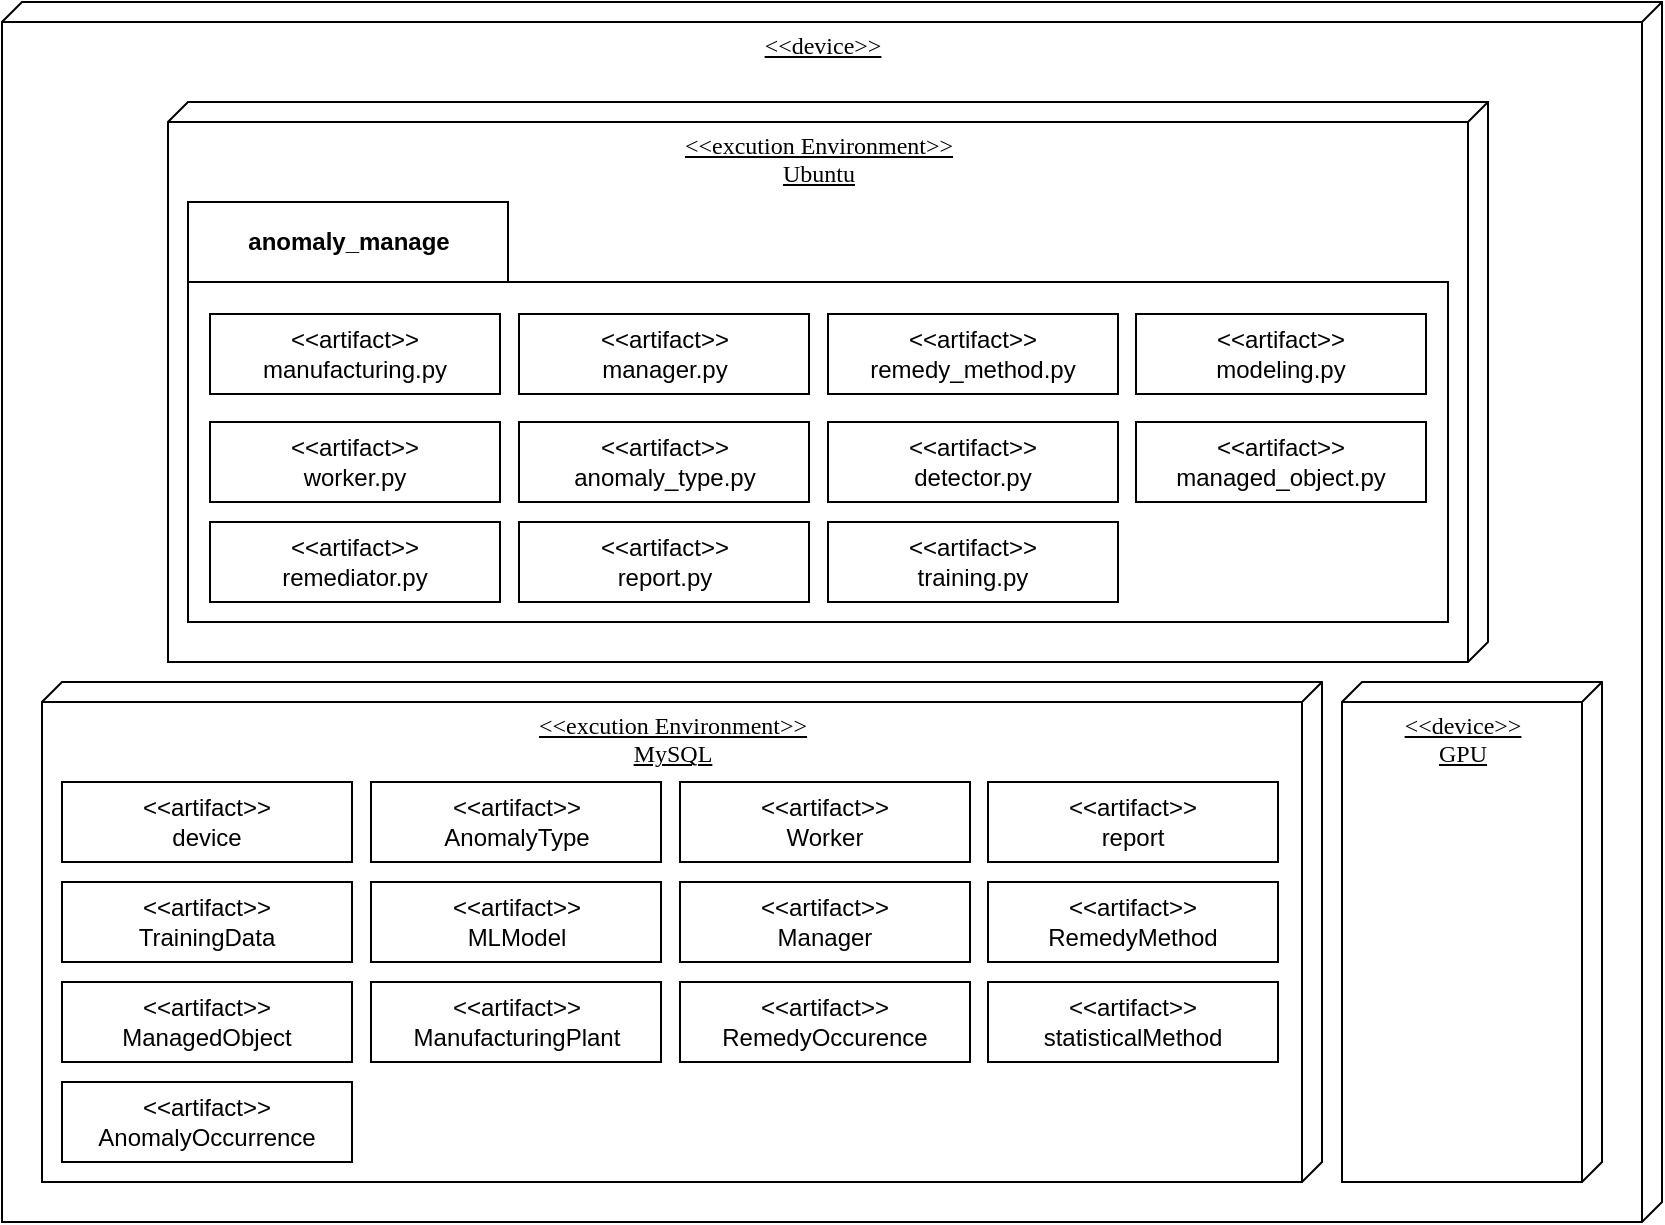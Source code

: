 <mxfile version="21.1.8" type="github">
  <diagram name="페이지-1" id="8HG5BicuwFbveNshowm1">
    <mxGraphModel dx="2211" dy="1976" grid="1" gridSize="10" guides="1" tooltips="1" connect="1" arrows="1" fold="1" page="1" pageScale="1" pageWidth="827" pageHeight="1169" math="0" shadow="0">
      <root>
        <mxCell id="0" />
        <mxCell id="1" parent="0" />
        <mxCell id="bujZLlu2ID5uPZ7i1owJ-1" value="&amp;lt;&amp;lt;device&amp;gt;&amp;gt; &lt;br&gt;" style="verticalAlign=top;align=center;spacingTop=8;spacingLeft=2;spacingRight=12;shape=cube;size=10;direction=south;fontStyle=4;html=1;rounded=0;shadow=0;comic=0;labelBackgroundColor=none;strokeWidth=1;fontFamily=Verdana;fontSize=12" vertex="1" parent="1">
          <mxGeometry x="-110" y="-760" width="830" height="610" as="geometry" />
        </mxCell>
        <mxCell id="bujZLlu2ID5uPZ7i1owJ-2" value="&amp;lt;&amp;lt;excution Environment&amp;gt;&amp;gt;&lt;br&gt;Ubuntu" style="verticalAlign=top;align=center;spacingTop=8;spacingLeft=2;spacingRight=12;shape=cube;size=10;direction=south;fontStyle=4;html=1;rounded=0;shadow=0;comic=0;labelBackgroundColor=none;strokeWidth=1;fontFamily=Verdana;fontSize=12;" vertex="1" parent="1">
          <mxGeometry x="-27" y="-710" width="660" height="280" as="geometry" />
        </mxCell>
        <mxCell id="bujZLlu2ID5uPZ7i1owJ-3" value="&amp;lt;&amp;lt;excution Environment&amp;gt;&amp;gt;&lt;br&gt;MySQL" style="verticalAlign=top;align=center;spacingTop=8;spacingLeft=2;spacingRight=12;shape=cube;size=10;direction=south;fontStyle=4;html=1;rounded=0;shadow=0;comic=0;labelBackgroundColor=none;strokeWidth=1;fontFamily=Verdana;fontSize=12" vertex="1" parent="1">
          <mxGeometry x="-90" y="-420" width="640" height="250" as="geometry" />
        </mxCell>
        <mxCell id="bujZLlu2ID5uPZ7i1owJ-4" value="&amp;lt;&amp;lt;artifact&amp;gt;&amp;gt;&lt;br&gt;AnomalyType" style="rounded=0;whiteSpace=wrap;html=1;" vertex="1" parent="1">
          <mxGeometry x="74.5" y="-370" width="145" height="40" as="geometry" />
        </mxCell>
        <mxCell id="bujZLlu2ID5uPZ7i1owJ-6" value="&amp;lt;&amp;lt;artifact&amp;gt;&amp;gt;&lt;br&gt;TrainingData" style="rounded=0;whiteSpace=wrap;html=1;" vertex="1" parent="1">
          <mxGeometry x="-80" y="-320" width="145" height="40" as="geometry" />
        </mxCell>
        <mxCell id="bujZLlu2ID5uPZ7i1owJ-7" value="&amp;lt;&amp;lt;artifact&amp;gt;&amp;gt;&lt;br&gt;device" style="rounded=0;whiteSpace=wrap;html=1;" vertex="1" parent="1">
          <mxGeometry x="-80" y="-370" width="145" height="40" as="geometry" />
        </mxCell>
        <mxCell id="bujZLlu2ID5uPZ7i1owJ-8" value="&amp;lt;&amp;lt;artifact&amp;gt;&amp;gt;&lt;br&gt;MLModel" style="rounded=0;whiteSpace=wrap;html=1;" vertex="1" parent="1">
          <mxGeometry x="74.5" y="-320" width="145" height="40" as="geometry" />
        </mxCell>
        <mxCell id="bujZLlu2ID5uPZ7i1owJ-9" value="&amp;lt;&amp;lt;artifact&amp;gt;&amp;gt;&lt;br&gt;ManagedObject" style="rounded=0;whiteSpace=wrap;html=1;" vertex="1" parent="1">
          <mxGeometry x="-80" y="-270" width="145" height="40" as="geometry" />
        </mxCell>
        <mxCell id="bujZLlu2ID5uPZ7i1owJ-10" value="&amp;lt;&amp;lt;artifact&amp;gt;&amp;gt;&lt;br&gt;ManufacturingPlant" style="rounded=0;whiteSpace=wrap;html=1;" vertex="1" parent="1">
          <mxGeometry x="74.5" y="-270" width="145" height="40" as="geometry" />
        </mxCell>
        <mxCell id="bujZLlu2ID5uPZ7i1owJ-11" value="&amp;lt;&amp;lt;artifact&amp;gt;&amp;gt;&lt;br&gt;AnomalyOccurrence" style="rounded=0;whiteSpace=wrap;html=1;" vertex="1" parent="1">
          <mxGeometry x="-80" y="-220" width="145" height="40" as="geometry" />
        </mxCell>
        <mxCell id="bujZLlu2ID5uPZ7i1owJ-12" value="&amp;lt;&amp;lt;artifact&amp;gt;&amp;gt;&lt;br&gt;statisticalMethod" style="rounded=0;whiteSpace=wrap;html=1;" vertex="1" parent="1">
          <mxGeometry x="383" y="-270" width="145" height="40" as="geometry" />
        </mxCell>
        <mxCell id="bujZLlu2ID5uPZ7i1owJ-13" value="&amp;lt;&amp;lt;artifact&amp;gt;&amp;gt;&lt;br&gt;report" style="rounded=0;whiteSpace=wrap;html=1;" vertex="1" parent="1">
          <mxGeometry x="383" y="-370" width="145" height="40" as="geometry" />
        </mxCell>
        <mxCell id="bujZLlu2ID5uPZ7i1owJ-14" value="&amp;lt;&amp;lt;artifact&amp;gt;&amp;gt;&lt;br&gt;Manager" style="rounded=0;whiteSpace=wrap;html=1;" vertex="1" parent="1">
          <mxGeometry x="229" y="-320" width="145" height="40" as="geometry" />
        </mxCell>
        <mxCell id="bujZLlu2ID5uPZ7i1owJ-15" value="&amp;lt;&amp;lt;artifact&amp;gt;&amp;gt;&lt;br&gt;Worker" style="rounded=0;whiteSpace=wrap;html=1;" vertex="1" parent="1">
          <mxGeometry x="229" y="-370" width="145" height="40" as="geometry" />
        </mxCell>
        <mxCell id="bujZLlu2ID5uPZ7i1owJ-16" value="&amp;lt;&amp;lt;artifact&amp;gt;&amp;gt;&lt;br&gt;RemedyMethod" style="rounded=0;whiteSpace=wrap;html=1;" vertex="1" parent="1">
          <mxGeometry x="383" y="-320" width="145" height="40" as="geometry" />
        </mxCell>
        <mxCell id="bujZLlu2ID5uPZ7i1owJ-17" value="&amp;lt;&amp;lt;artifact&amp;gt;&amp;gt;&lt;br&gt;RemedyOccurence" style="rounded=0;whiteSpace=wrap;html=1;" vertex="1" parent="1">
          <mxGeometry x="229" y="-270" width="145" height="40" as="geometry" />
        </mxCell>
        <mxCell id="bujZLlu2ID5uPZ7i1owJ-33" value="&amp;lt;&amp;lt;device&amp;gt;&amp;gt; &lt;br&gt;GPU" style="verticalAlign=top;align=center;spacingTop=8;spacingLeft=2;spacingRight=12;shape=cube;size=10;direction=south;fontStyle=4;html=1;rounded=0;shadow=0;comic=0;labelBackgroundColor=none;strokeWidth=1;fontFamily=Verdana;fontSize=12" vertex="1" parent="1">
          <mxGeometry x="560" y="-420" width="130" height="250" as="geometry" />
        </mxCell>
        <mxCell id="bujZLlu2ID5uPZ7i1owJ-35" value="" style="shape=folder;fontStyle=1;spacingTop=10;tabWidth=160;tabHeight=40;tabPosition=left;html=1;whiteSpace=wrap;" vertex="1" parent="1">
          <mxGeometry x="-17" y="-660" width="630" height="210" as="geometry" />
        </mxCell>
        <mxCell id="bujZLlu2ID5uPZ7i1owJ-21" value="&amp;lt;&amp;lt;artifact&amp;gt;&amp;gt;&lt;br style=&quot;border-color: var(--border-color);&quot;&gt;manufacturing.py" style="rounded=0;whiteSpace=wrap;html=1;" vertex="1" parent="1">
          <mxGeometry x="-6" y="-604" width="145" height="40" as="geometry" />
        </mxCell>
        <mxCell id="bujZLlu2ID5uPZ7i1owJ-23" value="&amp;lt;&amp;lt;artifact&amp;gt;&amp;gt;&lt;br style=&quot;border-color: var(--border-color);&quot;&gt;modeling.py" style="rounded=0;whiteSpace=wrap;html=1;" vertex="1" parent="1">
          <mxGeometry x="457" y="-604" width="145" height="40" as="geometry" />
        </mxCell>
        <mxCell id="bujZLlu2ID5uPZ7i1owJ-24" value="&amp;lt;&amp;lt;artifact&amp;gt;&amp;gt;&lt;br style=&quot;border-color: var(--border-color);&quot;&gt;manager.py" style="rounded=0;whiteSpace=wrap;html=1;" vertex="1" parent="1">
          <mxGeometry x="148.5" y="-604" width="145" height="40" as="geometry" />
        </mxCell>
        <mxCell id="bujZLlu2ID5uPZ7i1owJ-25" value="&amp;lt;&amp;lt;artifact&amp;gt;&amp;gt;&lt;br style=&quot;border-color: var(--border-color);&quot;&gt;remedy_method.py" style="rounded=0;whiteSpace=wrap;html=1;" vertex="1" parent="1">
          <mxGeometry x="303" y="-604" width="145" height="40" as="geometry" />
        </mxCell>
        <mxCell id="bujZLlu2ID5uPZ7i1owJ-26" value="&amp;lt;&amp;lt;artifact&amp;gt;&amp;gt;&lt;br style=&quot;border-color: var(--border-color);&quot;&gt;worker.py" style="rounded=0;whiteSpace=wrap;html=1;" vertex="1" parent="1">
          <mxGeometry x="-6" y="-550" width="145" height="40" as="geometry" />
        </mxCell>
        <mxCell id="bujZLlu2ID5uPZ7i1owJ-27" value="&amp;lt;&amp;lt;artifact&amp;gt;&amp;gt;&lt;br style=&quot;border-color: var(--border-color);&quot;&gt;anomaly_type.py" style="rounded=0;whiteSpace=wrap;html=1;" vertex="1" parent="1">
          <mxGeometry x="148.5" y="-550" width="145" height="40" as="geometry" />
        </mxCell>
        <mxCell id="bujZLlu2ID5uPZ7i1owJ-28" value="&amp;lt;&amp;lt;artifact&amp;gt;&amp;gt;&lt;br style=&quot;border-color: var(--border-color);&quot;&gt;managed_object.py" style="rounded=0;whiteSpace=wrap;html=1;" vertex="1" parent="1">
          <mxGeometry x="457" y="-550" width="145" height="40" as="geometry" />
        </mxCell>
        <mxCell id="bujZLlu2ID5uPZ7i1owJ-29" value="&amp;lt;&amp;lt;artifact&amp;gt;&amp;gt;&lt;br style=&quot;border-color: var(--border-color);&quot;&gt;remediator.py" style="rounded=0;whiteSpace=wrap;html=1;" vertex="1" parent="1">
          <mxGeometry x="-6" y="-500" width="145" height="40" as="geometry" />
        </mxCell>
        <mxCell id="bujZLlu2ID5uPZ7i1owJ-30" value="&amp;lt;&amp;lt;artifact&amp;gt;&amp;gt;&lt;br style=&quot;border-color: var(--border-color);&quot;&gt;detector.py" style="rounded=0;whiteSpace=wrap;html=1;" vertex="1" parent="1">
          <mxGeometry x="303" y="-550" width="145" height="40" as="geometry" />
        </mxCell>
        <mxCell id="bujZLlu2ID5uPZ7i1owJ-31" value="&amp;lt;&amp;lt;artifact&amp;gt;&amp;gt;&lt;br style=&quot;border-color: var(--border-color);&quot;&gt;training.py" style="rounded=0;whiteSpace=wrap;html=1;" vertex="1" parent="1">
          <mxGeometry x="303" y="-500" width="145" height="40" as="geometry" />
        </mxCell>
        <mxCell id="bujZLlu2ID5uPZ7i1owJ-32" value="&amp;lt;&amp;lt;artifact&amp;gt;&amp;gt;&lt;br style=&quot;border-color: var(--border-color);&quot;&gt;report.py" style="rounded=0;whiteSpace=wrap;html=1;" vertex="1" parent="1">
          <mxGeometry x="148.5" y="-500" width="145" height="40" as="geometry" />
        </mxCell>
        <mxCell id="bujZLlu2ID5uPZ7i1owJ-36" value="anomaly_manage" style="text;align=center;fontStyle=1;verticalAlign=middle;spacingLeft=3;spacingRight=3;strokeColor=none;rotatable=0;points=[[0,0.5],[1,0.5]];portConstraint=eastwest;html=1;" vertex="1" parent="1">
          <mxGeometry x="23" y="-653" width="80" height="26" as="geometry" />
        </mxCell>
      </root>
    </mxGraphModel>
  </diagram>
</mxfile>
